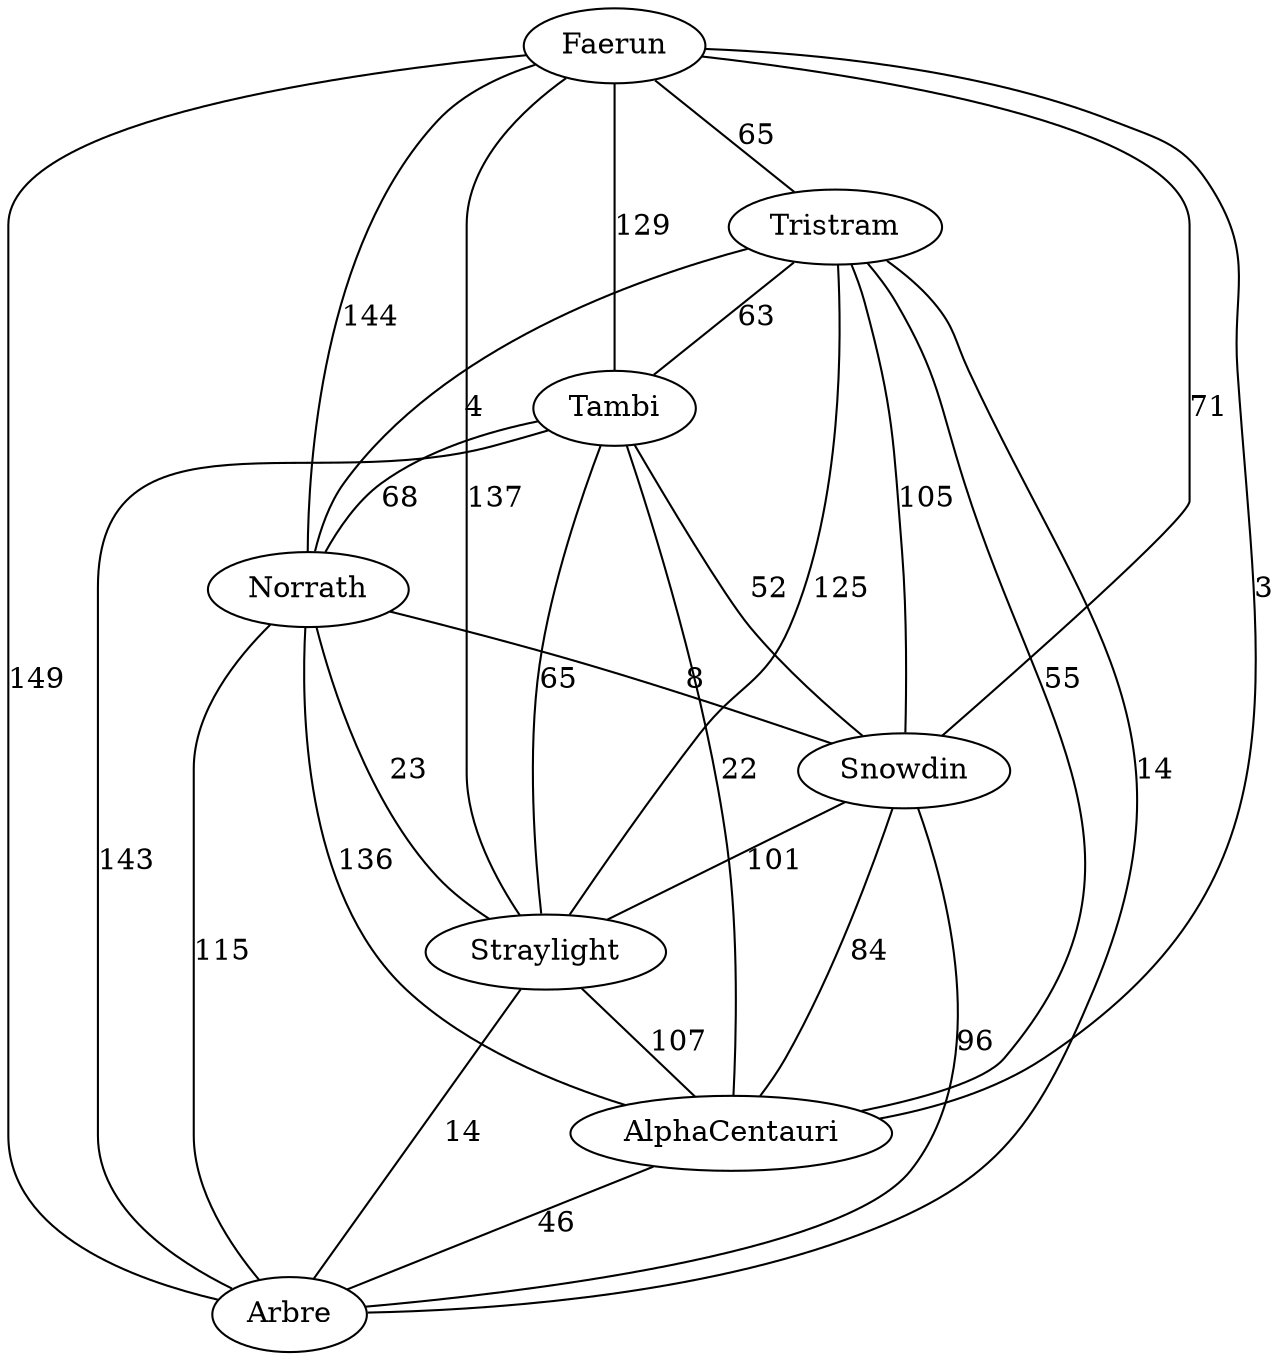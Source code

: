 graph {
  Faerun -- Tristram [label="65"]
  Faerun -- Tambi [label="129"]
  Faerun -- Norrath [label="144"]
  Faerun -- Snowdin [label="71"]
  Faerun -- Straylight [label="137"]
  Faerun -- AlphaCentauri [label="3"]
  Faerun -- Arbre [label="149"]
  Tristram -- Tambi [label="63"]
  Tristram -- Norrath [label="4"]
  Tristram -- Snowdin [label="105"]
  Tristram -- Straylight [label="125"]
  Tristram -- AlphaCentauri [label="55"]
  Tristram -- Arbre [label="14"]
  Tambi -- Norrath [label="68"]
  Tambi -- Snowdin [label="52"]
  Tambi -- Straylight [label="65"]
  Tambi -- AlphaCentauri [label="22"]
  Tambi -- Arbre [label="143"]
  Norrath -- Snowdin [label="8"]
  Norrath -- Straylight [label="23"]
  Norrath -- AlphaCentauri [label="136"]
  Norrath -- Arbre [label="115"]
  Snowdin -- Straylight [label="101"]
  Snowdin -- AlphaCentauri [label="84"]
  Snowdin -- Arbre [label="96"]
  Straylight -- AlphaCentauri [label="107"]
  Straylight -- Arbre [label="14"]
  AlphaCentauri -- Arbre [label="46"]
}
